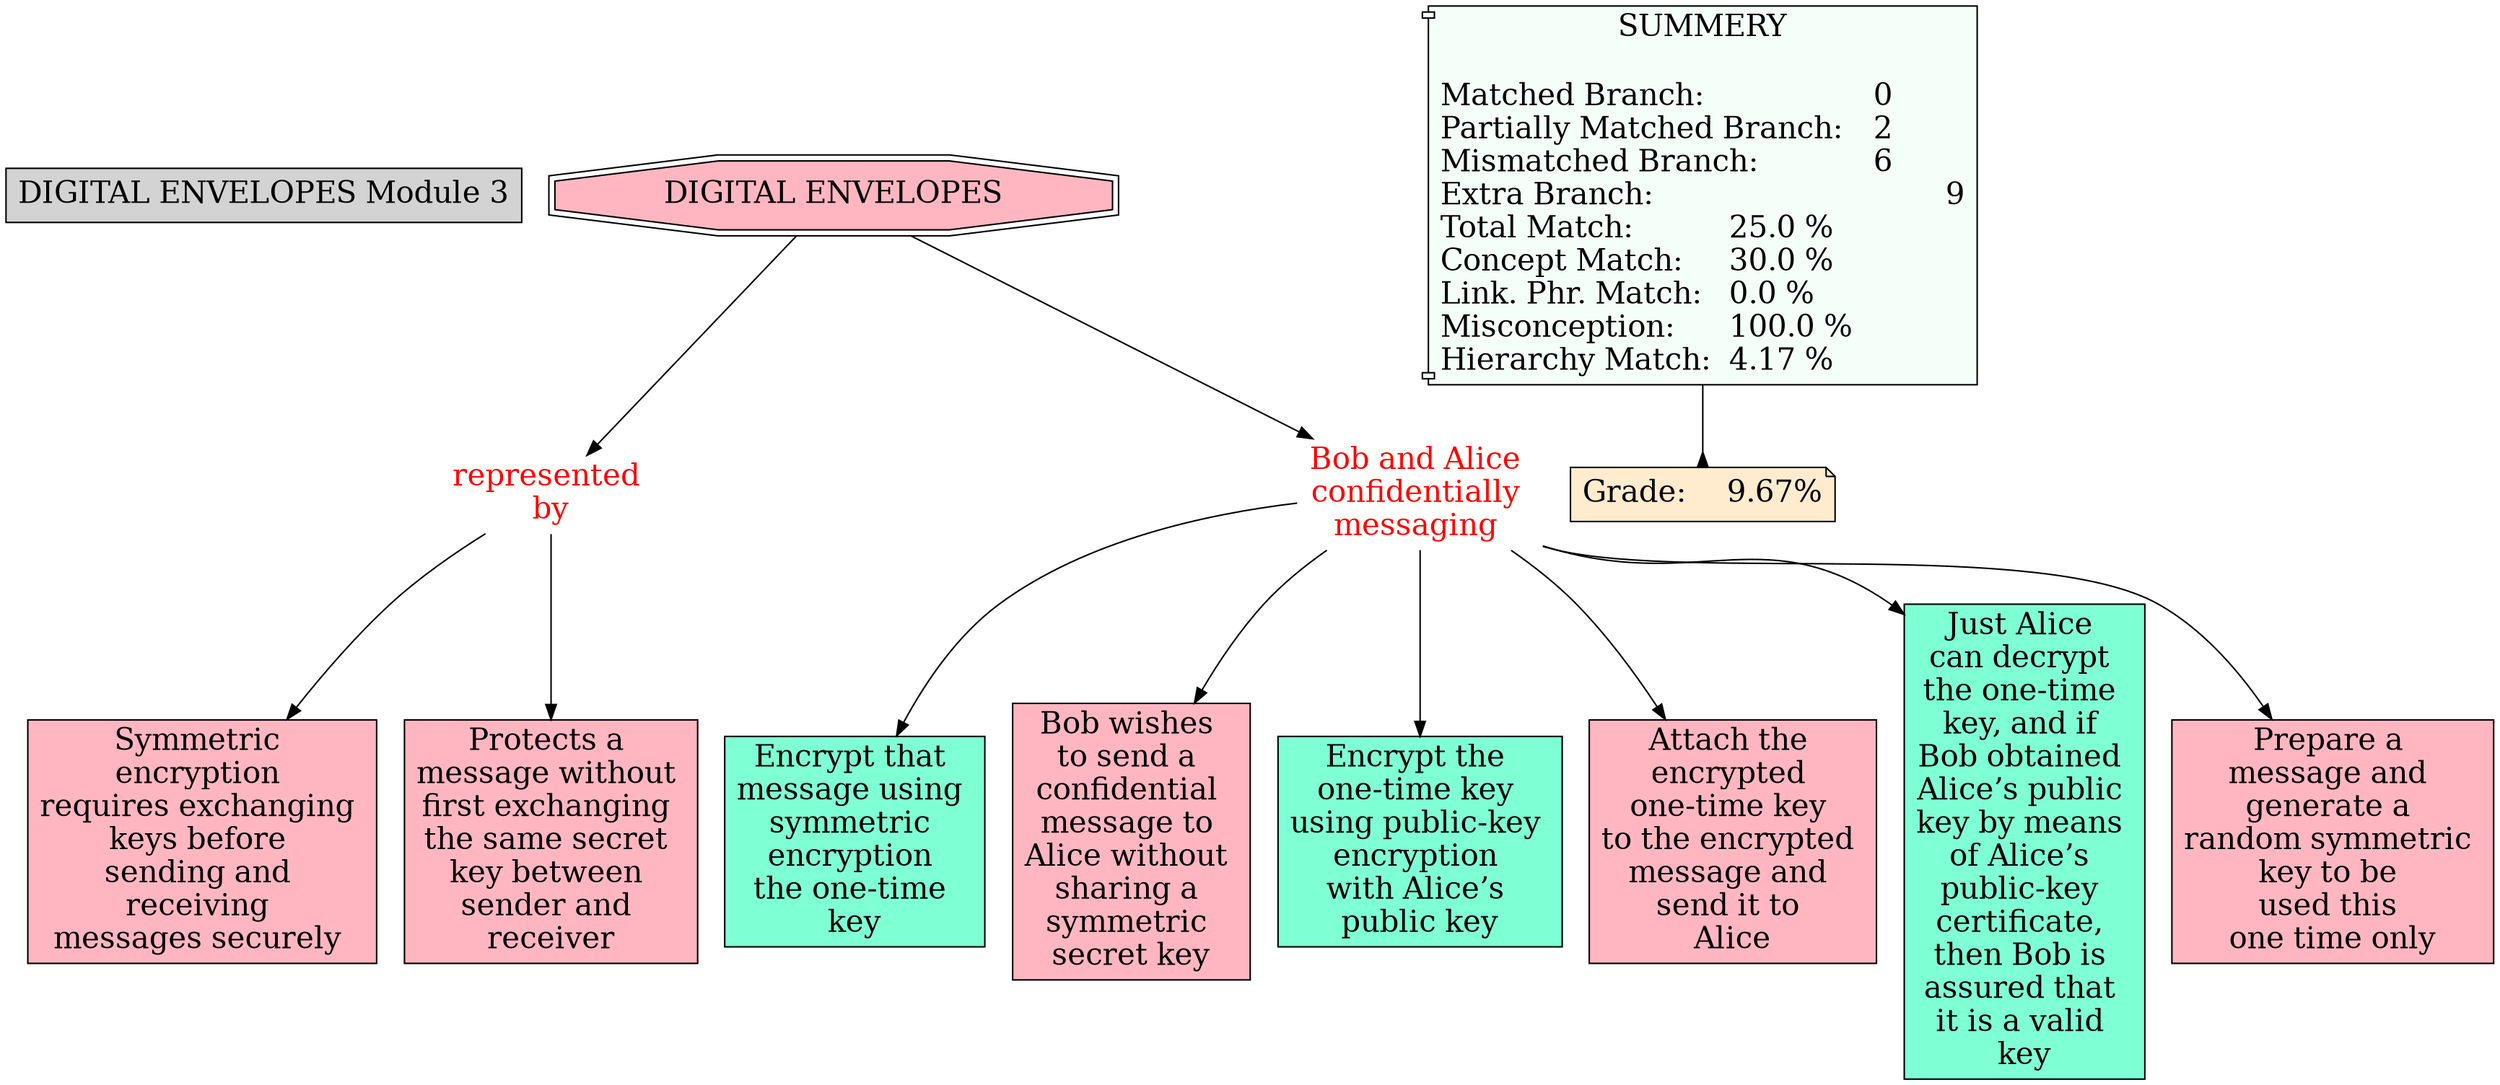 // The Round Table
digraph {
	"1S6343KZ1-1JBPCW1-1QM6" [label="DIGITAL ENVELOPES Module 3" Gsplines=true fontsize=20 shape=rect style=filled]
	"1S633XRNL-24BW40M-1PDY" [label="represented 
by" Gsplines=true fontcolor=red fontsize=20 shape=none]
	"1S633XRNL-6SW8F9-1PBL" [label="Symmetric 
encryption 
requires exchanging 
keys before 
sending and 
receiving 
messages securely 
" Gsplines=true fillcolor="#FFB6C1" fontsize=20 shape=rect style=filled]
	"1S633XRNL-24BW40M-1PDY" -> "1S633XRNL-6SW8F9-1PBL" [constraint=true]
	"1S633XRNL-24BW40M-1PDY" [label="represented 
by" Gsplines=true fontcolor=red fontsize=20 shape=none]
	"1S633XRNL-22R2SW0-1PBG" [label="Protects a 
message without 
first exchanging 
the same secret 
key between 
sender and 
receiver" Gsplines=true fillcolor="#FFB6C1" fontsize=20 shape=rect style=filled]
	"1S633XRNL-24BW40M-1PDY" -> "1S633XRNL-22R2SW0-1PBG" [constraint=true]
	"1S633XRNL-1F630MC-1PCL" [label="Bob and Alice 
confidentially 
messaging 
" Gsplines=true fontcolor=red fontsize=20 shape=none]
	"1S633XRNL-1GSQYQS-1PBZ" [label="Encrypt that 
message using 
symmetric 
encryption 
the one-time 
key" Gsplines=true fillcolor=aquamarine fontsize=20 shape=rect style=filled]
	"1S633XRNL-1F630MC-1PCL" -> "1S633XRNL-1GSQYQS-1PBZ" [constraint=true]
	"1S633XRNL-1F630MC-1PCL" [label="Bob and Alice 
confidentially 
messaging 
" Gsplines=true fontcolor=red fontsize=20 shape=none]
	"1S633XRNL-TN6C0M-1PBP" [label="Bob wishes 
to send a 
confidential 
message to 
Alice without 
sharing a 
symmetric 
secret key
" Gsplines=true fillcolor="#FFB6C1" fontsize=20 shape=rect style=filled]
	"1S633XRNL-1F630MC-1PCL" -> "1S633XRNL-TN6C0M-1PBP" [constraint=true]
	"1S633XRNL-1F630MC-1PCL" [label="Bob and Alice 
confidentially 
messaging 
" Gsplines=true fontcolor=red fontsize=20 shape=none]
	"1S633XRNL-1RT6Z4N-1PC2" [label="Encrypt the 
one-time key 
using public-key 
encryption 
with Alice’s 
public key
" Gsplines=true fillcolor=aquamarine fontsize=20 shape=rect style=filled]
	"1S633XRNL-1F630MC-1PCL" -> "1S633XRNL-1RT6Z4N-1PC2" [constraint=true]
	"1S633XRNL-1F630MC-1PCL" [label="Bob and Alice 
confidentially 
messaging 
" Gsplines=true fontcolor=red fontsize=20 shape=none]
	"1S633XRNL-9BJ8DG-1PC5" [label="Attach the 
encrypted 
one-time key 
to the encrypted 
message and 
send it to 
Alice" Gsplines=true fillcolor="#FFB6C1" fontsize=20 shape=rect style=filled]
	"1S633XRNL-1F630MC-1PCL" -> "1S633XRNL-9BJ8DG-1PC5" [constraint=true]
	"1S633XRNL-1F630MC-1PCL" [label="Bob and Alice 
confidentially 
messaging 
" Gsplines=true fontcolor=red fontsize=20 shape=none]
	"1S633XRNL-23X5B4K-1PC8" [label="Just Alice 
can decrypt 
the one-time 
key, and if 
Bob obtained 
Alice’s public 
key by means 
of Alice’s 
public-key 
certificate, 
then Bob is 
assured that 
it is a valid 
key" Gsplines=true fillcolor=aquamarine fontsize=20 shape=rect style=filled]
	"1S633XRNL-1F630MC-1PCL" -> "1S633XRNL-23X5B4K-1PC8" [constraint=true]
	"1S633XRNL-1F630MC-1PCL" [label="Bob and Alice 
confidentially 
messaging 
" Gsplines=true fontcolor=red fontsize=20 shape=none]
	"1S633XRNL-1KHTVY0-1PBS" [label="Prepare a 
message and 
generate a 
random symmetric 
key to be 
used this 
one time only
" Gsplines=true fillcolor="#FFB6C1" fontsize=20 shape=rect style=filled]
	"1S633XRNL-1F630MC-1PCL" -> "1S633XRNL-1KHTVY0-1PBS" [constraint=true]
	"1S633XRNL-208NNXF-1PBW" [label="DIGITAL ENVELOPES
" Gsplines=true fillcolor="#FFB6C1" fontsize=20 shape=doubleoctagon style=filled]
	"1S633XRNL-24BW40M-1PDY" [label="represented 
by" Gsplines=true fontcolor=red fontsize=20 shape=none]
	"1S633XRNL-208NNXF-1PBW" -> "1S633XRNL-24BW40M-1PDY" [constraint=true]
	"1S633XRNL-208NNXF-1PBW" [label="DIGITAL ENVELOPES
" Gsplines=true fillcolor="#FFB6C1" fontsize=20 shape=doubleoctagon style=filled]
	"1S633XRNL-1F630MC-1PCL" [label="Bob and Alice 
confidentially 
messaging 
" Gsplines=true fontcolor=red fontsize=20 shape=none]
	"1S633XRNL-208NNXF-1PBW" -> "1S633XRNL-1F630MC-1PCL" [constraint=true]
	Stat [label="SUMMERY

Matched Branch:			0\lPartially Matched Branch:	2\lMismatched Branch:		6\lExtra Branch:				9\lTotal Match:		25.0 %\lConcept Match:	30.0 %\lLink. Phr. Match:	0.0 %\lMisconception:	100.0 %\lHierarchy Match:	4.17 %\l" Gsplines=true fillcolor="#F5FFFA" fontsize=20 shape=component style=filled]
	Grade [label="Grade:	9.67%" Gsplines=true fillcolor="#FFEBCD" fontsize=20 shape=note style=filled]
	Stat -> Grade [arrowhead=inv color=black constraint=true]
}
